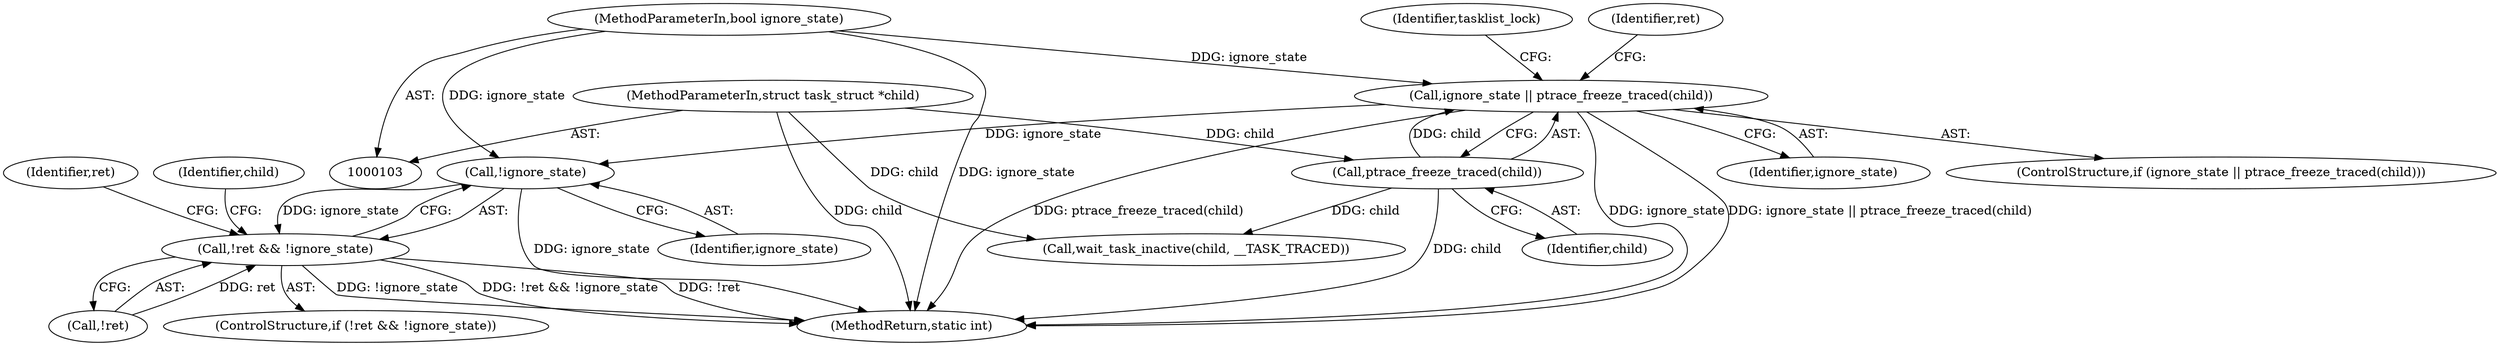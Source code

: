 digraph "0_linux_9899d11f654474d2d54ea52ceaa2a1f4db3abd68_2@API" {
"1000133" [label="(Call,ignore_state || ptrace_freeze_traced(child))"];
"1000105" [label="(MethodParameterIn,bool ignore_state)"];
"1000135" [label="(Call,ptrace_freeze_traced(child))"];
"1000104" [label="(MethodParameterIn,struct task_struct *child)"];
"1000147" [label="(Call,!ignore_state)"];
"1000144" [label="(Call,!ret && !ignore_state)"];
"1000153" [label="(Identifier,child)"];
"1000133" [label="(Call,ignore_state || ptrace_freeze_traced(child))"];
"1000134" [label="(Identifier,ignore_state)"];
"1000104" [label="(MethodParameterIn,struct task_struct *child)"];
"1000132" [label="(ControlStructure,if (ignore_state || ptrace_freeze_traced(child)))"];
"1000152" [label="(Call,wait_task_inactive(child, __TASK_TRACED))"];
"1000145" [label="(Call,!ret)"];
"1000105" [label="(MethodParameterIn,bool ignore_state)"];
"1000168" [label="(MethodReturn,static int)"];
"1000142" [label="(Identifier,tasklist_lock)"];
"1000148" [label="(Identifier,ignore_state)"];
"1000136" [label="(Identifier,child)"];
"1000138" [label="(Identifier,ret)"];
"1000135" [label="(Call,ptrace_freeze_traced(child))"];
"1000147" [label="(Call,!ignore_state)"];
"1000143" [label="(ControlStructure,if (!ret && !ignore_state))"];
"1000144" [label="(Call,!ret && !ignore_state)"];
"1000167" [label="(Identifier,ret)"];
"1000133" -> "1000132"  [label="AST: "];
"1000133" -> "1000134"  [label="CFG: "];
"1000133" -> "1000135"  [label="CFG: "];
"1000134" -> "1000133"  [label="AST: "];
"1000135" -> "1000133"  [label="AST: "];
"1000138" -> "1000133"  [label="CFG: "];
"1000142" -> "1000133"  [label="CFG: "];
"1000133" -> "1000168"  [label="DDG: ignore_state"];
"1000133" -> "1000168"  [label="DDG: ignore_state || ptrace_freeze_traced(child)"];
"1000133" -> "1000168"  [label="DDG: ptrace_freeze_traced(child)"];
"1000105" -> "1000133"  [label="DDG: ignore_state"];
"1000135" -> "1000133"  [label="DDG: child"];
"1000133" -> "1000147"  [label="DDG: ignore_state"];
"1000105" -> "1000103"  [label="AST: "];
"1000105" -> "1000168"  [label="DDG: ignore_state"];
"1000105" -> "1000147"  [label="DDG: ignore_state"];
"1000135" -> "1000136"  [label="CFG: "];
"1000136" -> "1000135"  [label="AST: "];
"1000135" -> "1000168"  [label="DDG: child"];
"1000104" -> "1000135"  [label="DDG: child"];
"1000135" -> "1000152"  [label="DDG: child"];
"1000104" -> "1000103"  [label="AST: "];
"1000104" -> "1000168"  [label="DDG: child"];
"1000104" -> "1000152"  [label="DDG: child"];
"1000147" -> "1000144"  [label="AST: "];
"1000147" -> "1000148"  [label="CFG: "];
"1000148" -> "1000147"  [label="AST: "];
"1000144" -> "1000147"  [label="CFG: "];
"1000147" -> "1000168"  [label="DDG: ignore_state"];
"1000147" -> "1000144"  [label="DDG: ignore_state"];
"1000144" -> "1000143"  [label="AST: "];
"1000144" -> "1000145"  [label="CFG: "];
"1000145" -> "1000144"  [label="AST: "];
"1000153" -> "1000144"  [label="CFG: "];
"1000167" -> "1000144"  [label="CFG: "];
"1000144" -> "1000168"  [label="DDG: !ret && !ignore_state"];
"1000144" -> "1000168"  [label="DDG: !ret"];
"1000144" -> "1000168"  [label="DDG: !ignore_state"];
"1000145" -> "1000144"  [label="DDG: ret"];
}
